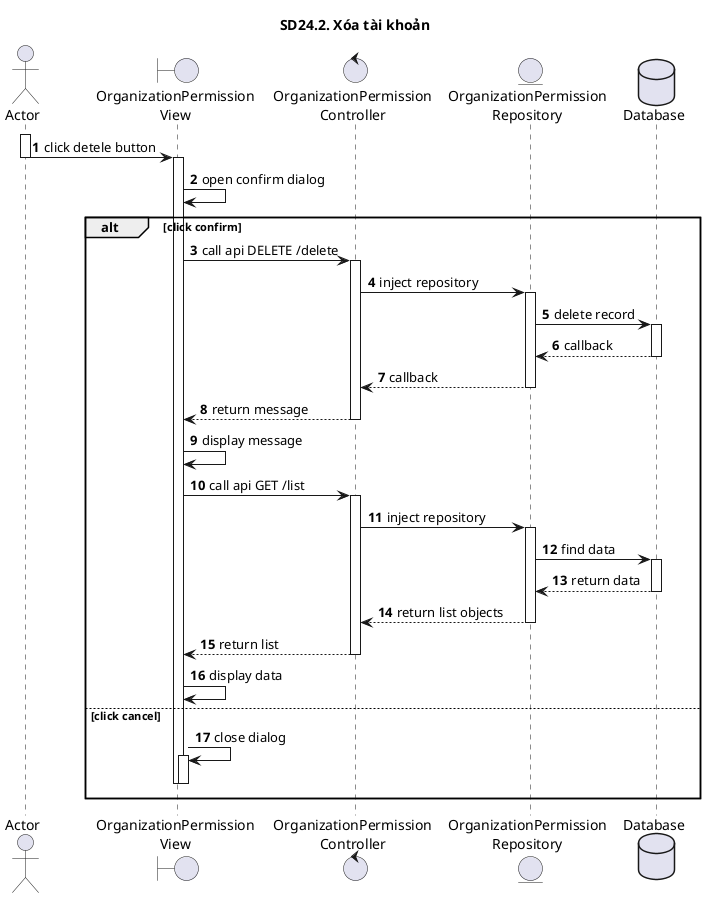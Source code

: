 @startuml SQ
autonumber
title SD24.2. Xóa tài khoản
actor "Actor" as actor
boundary "OrganizationPermission\nView" as view
control "OrganizationPermission\nController" as controller
entity "OrganizationPermission\nRepository" as model
database "Database" as database
activate actor
actor -> view: click detele button
deactivate actor
activate view
view -> view: open confirm dialog
alt click confirm
view -> controller: call api DELETE /delete
activate controller
controller -> model: inject repository
activate model
model -> database: delete record
activate database
database --> model: callback
deactivate database
model --> controller: callback
deactivate model
controller --> view: return message
deactivate controller
view -> view: display message
view -> controller: call api GET /list
activate controller
controller -> model: inject repository
activate model
model -> database: find data
activate database
database --> model: return data
deactivate database
model --> controller: return list objects
deactivate model
controller --> view: return list
deactivate controller
view -> view: display data
else click cancel
view -> view: close dialog
activate view
deactivate view
deactivate view
end
@enduml